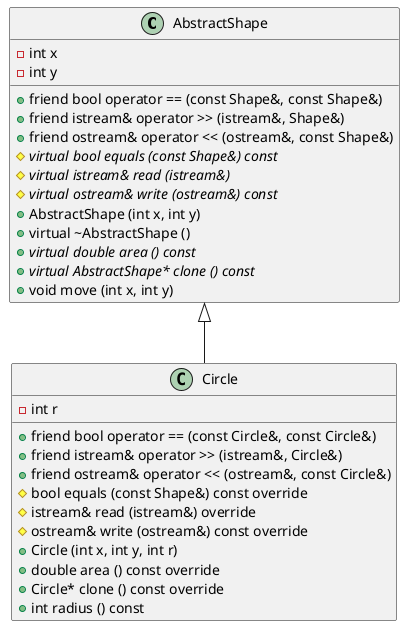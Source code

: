 @startuml
AbstractShape <|-- Circle

class AbstractShape {
    - int x
    - int y
    + friend bool operator == (const Shape&, const Shape&)
    + friend istream& operator >> (istream&, Shape&)
    + friend ostream& operator << (ostream&, const Shape&)
    # {abstract} virtual bool equals (const Shape&) const
    # {abstract} virtual istream& read (istream&)
    # {abstract} virtual ostream& write (ostream&) const
    + AbstractShape (int x, int y)
    + virtual ~AbstractShape ()
    + {abstract} virtual double area () const
    + {abstract} virtual AbstractShape* clone () const
    + void move (int x, int y)
    }

class Circle {
    - int r
    + friend bool operator == (const Circle&, const Circle&)
    + friend istream& operator >> (istream&, Circle&)
    + friend ostream& operator << (ostream&, const Circle&)
    # bool equals (const Shape&) const override
    # istream& read (istream&) override
    # ostream& write (ostream&) const override
    + Circle (int x, int y, int r)
    + double area () const override
    + Circle* clone () const override
    + int radius () const
    }

@enduml
